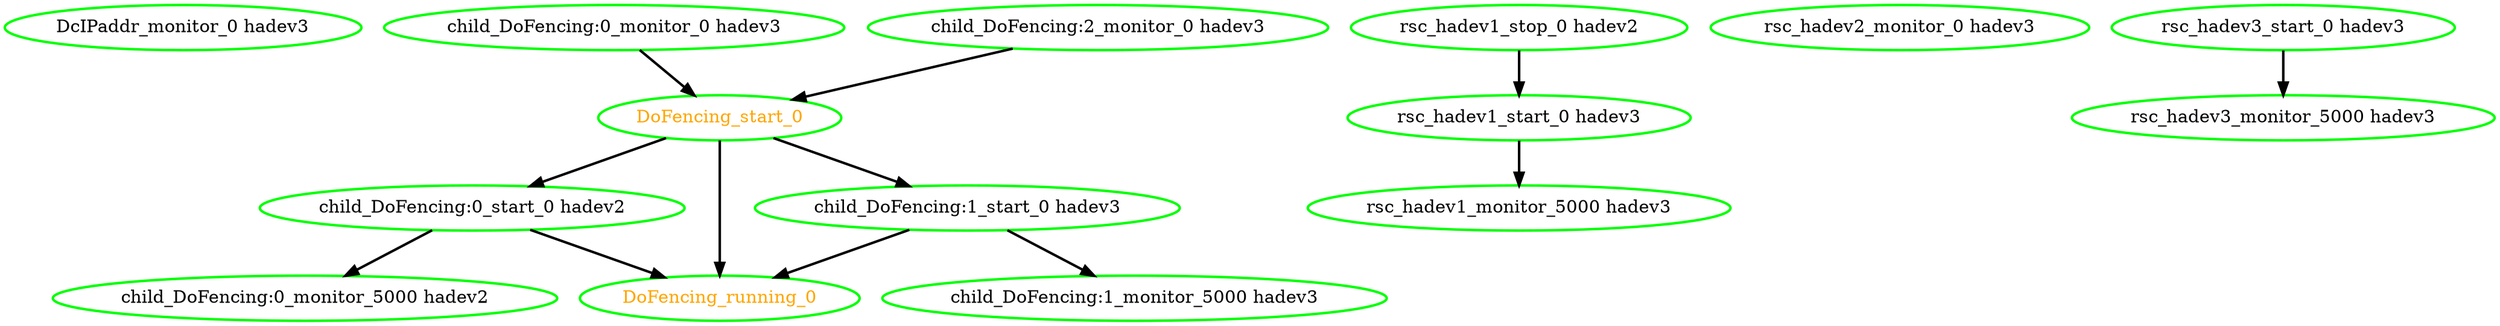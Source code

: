  digraph "g" {
"DcIPaddr_monitor_0 hadev3" [ style=bold color="green" fontcolor="black"]
"DoFencing_running_0" [ style=bold color="green" fontcolor="orange"]
"DoFencing_start_0" -> "DoFencing_running_0" [ style = bold]
"DoFencing_start_0" -> "child_DoFencing:0_start_0 hadev2" [ style = bold]
"DoFencing_start_0" -> "child_DoFencing:1_start_0 hadev3" [ style = bold]
"DoFencing_start_0" [ style=bold color="green" fontcolor="orange"]
"child_DoFencing:0_monitor_0 hadev3" -> "DoFencing_start_0" [ style = bold]
"child_DoFencing:0_monitor_0 hadev3" [ style=bold color="green" fontcolor="black"]
"child_DoFencing:0_monitor_5000 hadev2" [ style=bold color="green" fontcolor="black"]
"child_DoFencing:0_start_0 hadev2" -> "DoFencing_running_0" [ style = bold]
"child_DoFencing:0_start_0 hadev2" -> "child_DoFencing:0_monitor_5000 hadev2" [ style = bold]
"child_DoFencing:0_start_0 hadev2" [ style=bold color="green" fontcolor="black"]
"child_DoFencing:1_monitor_5000 hadev3" [ style=bold color="green" fontcolor="black"]
"child_DoFencing:1_start_0 hadev3" -> "DoFencing_running_0" [ style = bold]
"child_DoFencing:1_start_0 hadev3" -> "child_DoFencing:1_monitor_5000 hadev3" [ style = bold]
"child_DoFencing:1_start_0 hadev3" [ style=bold color="green" fontcolor="black"]
"child_DoFencing:2_monitor_0 hadev3" -> "DoFencing_start_0" [ style = bold]
"child_DoFencing:2_monitor_0 hadev3" [ style=bold color="green" fontcolor="black"]
"rsc_hadev1_monitor_5000 hadev3" [ style=bold color="green" fontcolor="black"]
"rsc_hadev1_start_0 hadev3" -> "rsc_hadev1_monitor_5000 hadev3" [ style = bold]
"rsc_hadev1_start_0 hadev3" [ style=bold color="green" fontcolor="black"]
"rsc_hadev1_stop_0 hadev2" -> "rsc_hadev1_start_0 hadev3" [ style = bold]
"rsc_hadev1_stop_0 hadev2" [ style=bold color="green" fontcolor="black"]
"rsc_hadev2_monitor_0 hadev3" [ style=bold color="green" fontcolor="black"]
"rsc_hadev3_monitor_5000 hadev3" [ style=bold color="green" fontcolor="black"]
"rsc_hadev3_start_0 hadev3" -> "rsc_hadev3_monitor_5000 hadev3" [ style = bold]
"rsc_hadev3_start_0 hadev3" [ style=bold color="green" fontcolor="black"]
}
